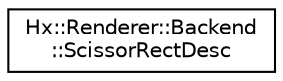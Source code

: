 digraph "Graphical Class Hierarchy"
{
  edge [fontname="Helvetica",fontsize="10",labelfontname="Helvetica",labelfontsize="10"];
  node [fontname="Helvetica",fontsize="10",shape=record];
  rankdir="LR";
  Node0 [label="Hx::Renderer::Backend\l::ScissorRectDesc",height=0.2,width=0.4,color="black", fillcolor="white", style="filled",URL="$structHx_1_1Renderer_1_1Backend_1_1ScissorRectDesc.html"];
}
